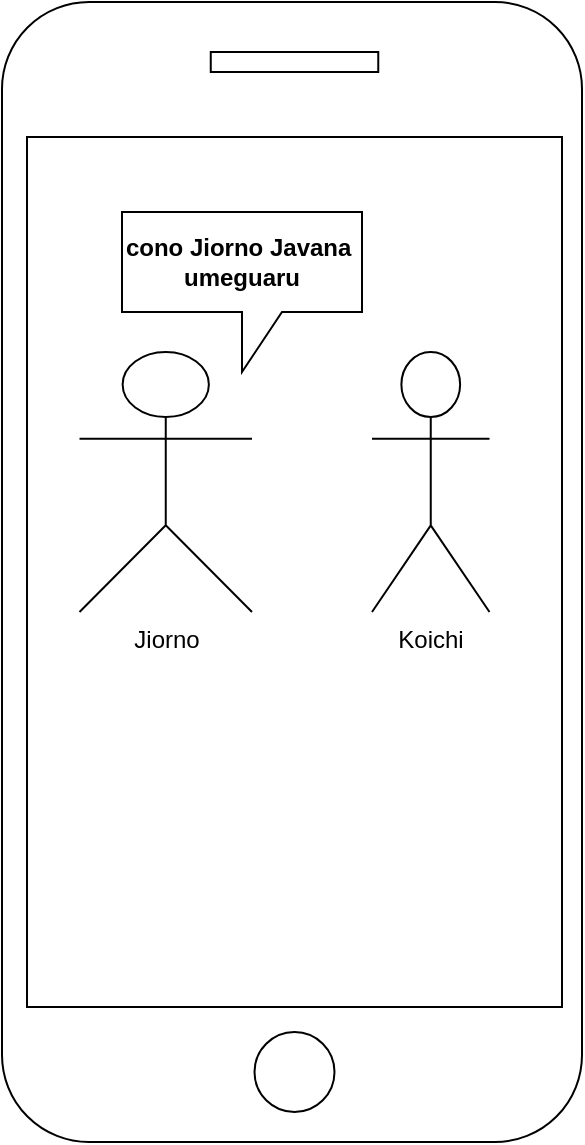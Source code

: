 <mxfile version="21.1.2" type="github">
  <diagram name="Page-1" id="4UoVQZ49uw_72WKXUact">
    <mxGraphModel dx="1434" dy="1856" grid="1" gridSize="10" guides="1" tooltips="1" connect="1" arrows="1" fold="1" page="1" pageScale="1" pageWidth="850" pageHeight="1100" math="0" shadow="0">
      <root>
        <mxCell id="0" />
        <mxCell id="1" parent="0" />
        <mxCell id="zo400boLXuMq4kroyvp6-1" value="" style="rounded=1;whiteSpace=wrap;html=1;rotation=90;" vertex="1" parent="1">
          <mxGeometry x="140" y="-925" width="570" height="290" as="geometry" />
        </mxCell>
        <mxCell id="zo400boLXuMq4kroyvp6-2" value="" style="rounded=0;whiteSpace=wrap;html=1;rotation=90;" vertex="1" parent="1">
          <mxGeometry x="208.75" y="-913.75" width="435" height="267.5" as="geometry" />
        </mxCell>
        <mxCell id="zo400boLXuMq4kroyvp6-3" value="" style="rounded=0;whiteSpace=wrap;html=1;" vertex="1" parent="1">
          <mxGeometry x="384.38" y="-1040" width="83.75" height="10" as="geometry" />
        </mxCell>
        <mxCell id="zo400boLXuMq4kroyvp6-4" value="" style="ellipse;whiteSpace=wrap;html=1;aspect=fixed;" vertex="1" parent="1">
          <mxGeometry x="406.25" y="-550" width="40" height="40" as="geometry" />
        </mxCell>
        <mxCell id="zo400boLXuMq4kroyvp6-12" value="Jiorno&lt;br&gt;" style="shape=umlActor;verticalLabelPosition=bottom;verticalAlign=top;html=1;outlineConnect=0;" vertex="1" parent="1">
          <mxGeometry x="318.75" y="-890" width="86.25" height="130" as="geometry" />
        </mxCell>
        <mxCell id="zo400boLXuMq4kroyvp6-15" value="cono Jiorno Javana&amp;nbsp;&lt;br&gt;umeguaru" style="shape=callout;whiteSpace=wrap;html=1;perimeter=calloutPerimeter;fontStyle=1" vertex="1" parent="1">
          <mxGeometry x="340" y="-960" width="120" height="80" as="geometry" />
        </mxCell>
        <mxCell id="zo400boLXuMq4kroyvp6-16" value="Koichi" style="shape=umlActor;verticalLabelPosition=bottom;verticalAlign=top;html=1;outlineConnect=0;" vertex="1" parent="1">
          <mxGeometry x="465" y="-890" width="58.75" height="130" as="geometry" />
        </mxCell>
      </root>
    </mxGraphModel>
  </diagram>
</mxfile>

